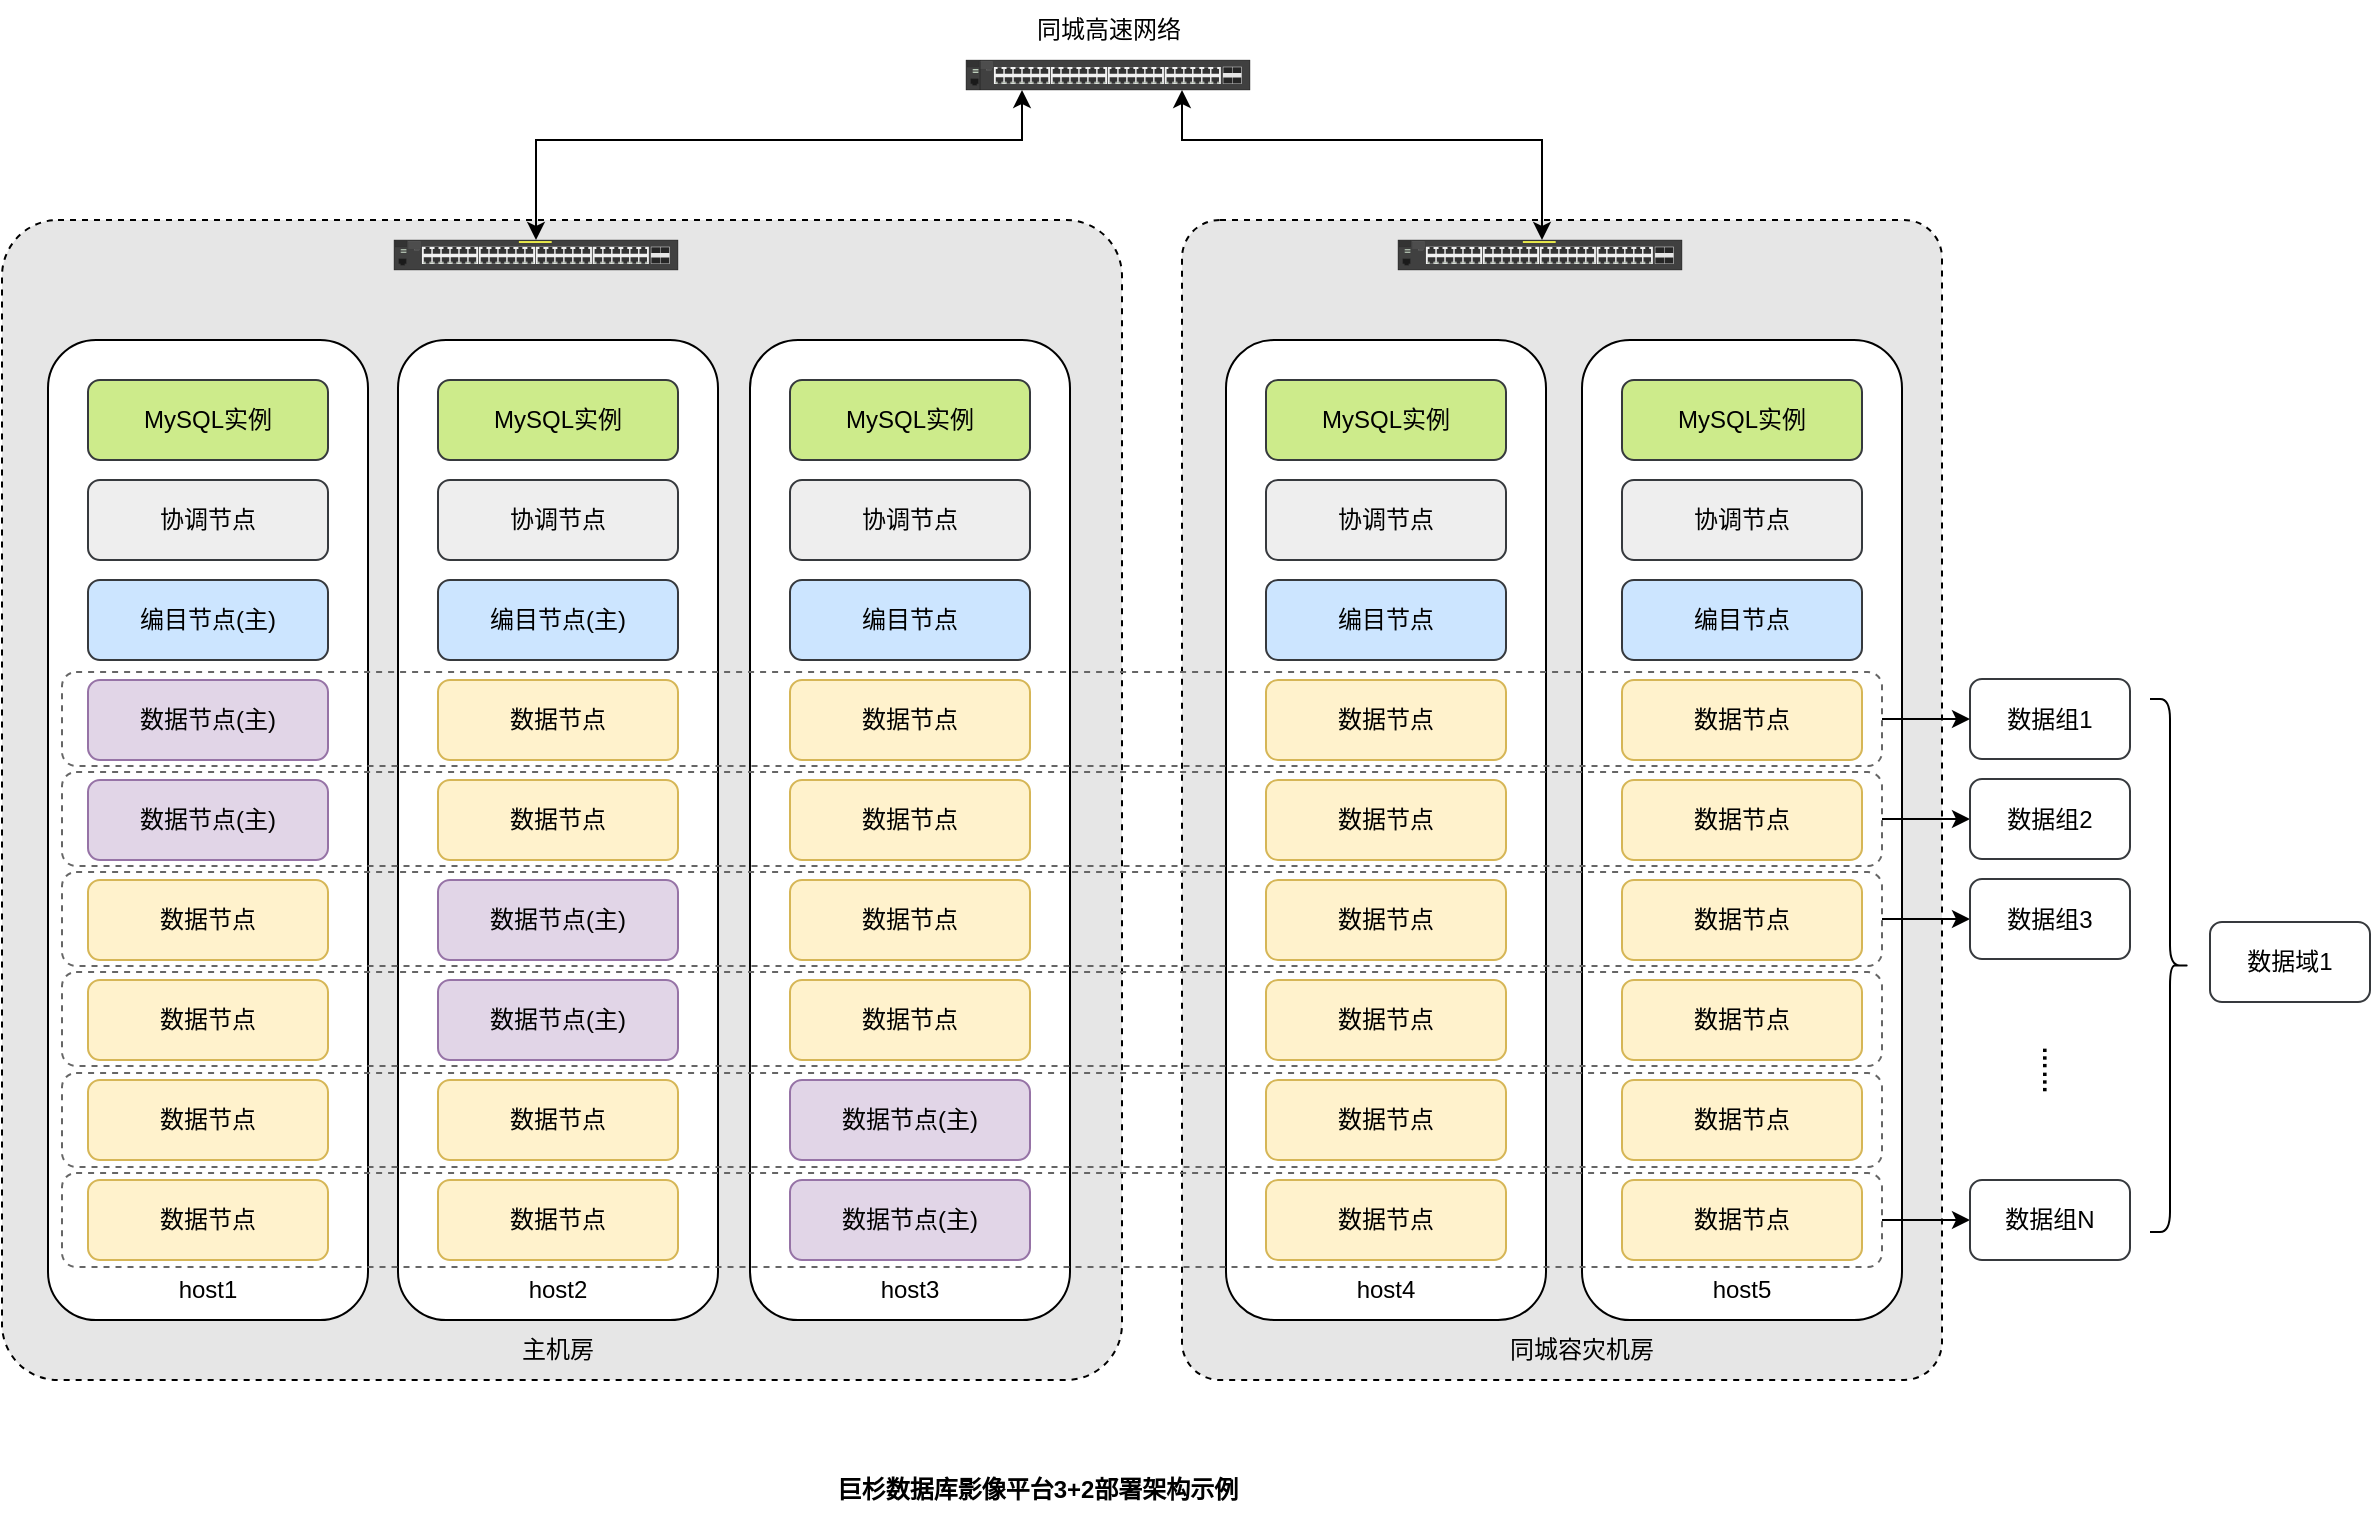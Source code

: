 <mxfile version="23.1.5" type="github">
  <diagram name="第 1 页" id="vdELNtridnz9O_xuzZ4U">
    <mxGraphModel dx="2261" dy="878" grid="1" gridSize="10" guides="1" tooltips="1" connect="1" arrows="1" fold="1" page="1" pageScale="1" pageWidth="827" pageHeight="1169" math="0" shadow="0">
      <root>
        <mxCell id="0" />
        <mxCell id="1" parent="0" />
        <mxCell id="qpLpTHVymYThpegGY-aI-2" value="" style="rounded=1;whiteSpace=wrap;html=1;arcSize=5;fillColor=#E6E6E6;dashed=1;strokeColor=#000000;strokeWidth=1;" vertex="1" parent="1">
          <mxGeometry x="510" y="140" width="380" height="580" as="geometry" />
        </mxCell>
        <mxCell id="qpLpTHVymYThpegGY-aI-63" value="" style="rounded=1;whiteSpace=wrap;html=1;" vertex="1" parent="1">
          <mxGeometry x="710" y="200" width="160" height="490" as="geometry" />
        </mxCell>
        <mxCell id="qpLpTHVymYThpegGY-aI-64" value="数据节点" style="rounded=1;whiteSpace=wrap;html=1;fillColor=#fff2cc;strokeColor=#d6b656;" vertex="1" parent="1">
          <mxGeometry x="730" y="370" width="120" height="40" as="geometry" />
        </mxCell>
        <mxCell id="qpLpTHVymYThpegGY-aI-65" value="数据节点" style="rounded=1;whiteSpace=wrap;html=1;fillColor=#fff2cc;strokeColor=#d6b656;" vertex="1" parent="1">
          <mxGeometry x="730" y="420" width="120" height="40" as="geometry" />
        </mxCell>
        <mxCell id="qpLpTHVymYThpegGY-aI-66" value="数据节点" style="rounded=1;whiteSpace=wrap;html=1;fillColor=#fff2cc;strokeColor=#d6b656;" vertex="1" parent="1">
          <mxGeometry x="730" y="470" width="120" height="40" as="geometry" />
        </mxCell>
        <mxCell id="qpLpTHVymYThpegGY-aI-67" value="数据节点" style="rounded=1;whiteSpace=wrap;html=1;fillColor=#fff2cc;strokeColor=#d6b656;" vertex="1" parent="1">
          <mxGeometry x="730" y="520" width="120" height="40" as="geometry" />
        </mxCell>
        <mxCell id="qpLpTHVymYThpegGY-aI-68" value="数据节点" style="rounded=1;whiteSpace=wrap;html=1;fillColor=#fff2cc;strokeColor=#d6b656;" vertex="1" parent="1">
          <mxGeometry x="730" y="570" width="120" height="40" as="geometry" />
        </mxCell>
        <mxCell id="qpLpTHVymYThpegGY-aI-69" value="数据节点" style="rounded=1;whiteSpace=wrap;html=1;fillColor=#fff2cc;strokeColor=#d6b656;" vertex="1" parent="1">
          <mxGeometry x="730" y="620" width="120" height="40" as="geometry" />
        </mxCell>
        <mxCell id="qpLpTHVymYThpegGY-aI-70" value="MySQL实例" style="rounded=1;whiteSpace=wrap;html=1;fillColor=#cdeb8b;strokeColor=#36393d;" vertex="1" parent="1">
          <mxGeometry x="730" y="220" width="120" height="40" as="geometry" />
        </mxCell>
        <mxCell id="qpLpTHVymYThpegGY-aI-71" value="编目节点" style="rounded=1;whiteSpace=wrap;html=1;fillColor=#cce5ff;strokeColor=#36393d;" vertex="1" parent="1">
          <mxGeometry x="730" y="320" width="120" height="40" as="geometry" />
        </mxCell>
        <mxCell id="qpLpTHVymYThpegGY-aI-72" value="协调节点" style="rounded=1;whiteSpace=wrap;html=1;fillColor=#eeeeee;strokeColor=#36393d;" vertex="1" parent="1">
          <mxGeometry x="730" y="270" width="120" height="40" as="geometry" />
        </mxCell>
        <mxCell id="qpLpTHVymYThpegGY-aI-73" value="host5" style="text;html=1;align=center;verticalAlign=middle;whiteSpace=wrap;rounded=1;" vertex="1" parent="1">
          <mxGeometry x="760" y="660" width="60" height="30" as="geometry" />
        </mxCell>
        <mxCell id="qpLpTHVymYThpegGY-aI-3" value="" style="rounded=1;whiteSpace=wrap;html=1;arcSize=5;fillColor=#E6E6E6;dashed=1;strokeColor=#000000;strokeWidth=1;" vertex="1" parent="1">
          <mxGeometry x="-80" y="140" width="560" height="580" as="geometry" />
        </mxCell>
        <mxCell id="qpLpTHVymYThpegGY-aI-75" value="" style="rounded=1;whiteSpace=wrap;html=1;" vertex="1" parent="1">
          <mxGeometry x="-57" y="200" width="160" height="490" as="geometry" />
        </mxCell>
        <mxCell id="qpLpTHVymYThpegGY-aI-4" value="" style="rounded=1;whiteSpace=wrap;html=1;" vertex="1" parent="1">
          <mxGeometry x="118" y="200" width="160" height="490" as="geometry" />
        </mxCell>
        <mxCell id="qpLpTHVymYThpegGY-aI-5" value="" style="rounded=1;whiteSpace=wrap;html=1;" vertex="1" parent="1">
          <mxGeometry x="294" y="200" width="160" height="490" as="geometry" />
        </mxCell>
        <mxCell id="qpLpTHVymYThpegGY-aI-6" value="" style="rounded=1;whiteSpace=wrap;html=1;" vertex="1" parent="1">
          <mxGeometry x="532" y="200" width="160" height="490" as="geometry" />
        </mxCell>
        <mxCell id="qpLpTHVymYThpegGY-aI-89" style="edgeStyle=orthogonalEdgeStyle;rounded=0;orthogonalLoop=1;jettySize=auto;html=1;entryX=0;entryY=0.5;entryDx=0;entryDy=0;" edge="1" parent="1" source="qpLpTHVymYThpegGY-aI-7" target="qpLpTHVymYThpegGY-aI-50">
          <mxGeometry relative="1" as="geometry" />
        </mxCell>
        <mxCell id="qpLpTHVymYThpegGY-aI-7" value="" style="rounded=1;whiteSpace=wrap;html=1;fillColor=none;dashed=1;gradientColor=#b3b3b3;strokeColor=#666666;" vertex="1" parent="1">
          <mxGeometry x="-50" y="616.5" width="910" height="47" as="geometry" />
        </mxCell>
        <mxCell id="qpLpTHVymYThpegGY-aI-8" value="" style="rounded=1;whiteSpace=wrap;html=1;fillColor=none;dashed=1;gradientColor=#b3b3b3;strokeColor=#666666;" vertex="1" parent="1">
          <mxGeometry x="-50" y="566.5" width="910" height="47" as="geometry" />
        </mxCell>
        <mxCell id="qpLpTHVymYThpegGY-aI-9" value="" style="rounded=1;whiteSpace=wrap;html=1;fillColor=none;dashed=1;gradientColor=#b3b3b3;strokeColor=#666666;" vertex="1" parent="1">
          <mxGeometry x="-50" y="516" width="910" height="47" as="geometry" />
        </mxCell>
        <mxCell id="qpLpTHVymYThpegGY-aI-88" style="edgeStyle=orthogonalEdgeStyle;rounded=0;orthogonalLoop=1;jettySize=auto;html=1;entryX=0;entryY=0.5;entryDx=0;entryDy=0;" edge="1" parent="1" source="qpLpTHVymYThpegGY-aI-10" target="qpLpTHVymYThpegGY-aI-49">
          <mxGeometry relative="1" as="geometry" />
        </mxCell>
        <mxCell id="qpLpTHVymYThpegGY-aI-10" value="" style="rounded=1;whiteSpace=wrap;html=1;fillColor=none;dashed=1;gradientColor=#b3b3b3;strokeColor=#666666;" vertex="1" parent="1">
          <mxGeometry x="-50" y="466" width="910" height="47" as="geometry" />
        </mxCell>
        <mxCell id="qpLpTHVymYThpegGY-aI-87" style="edgeStyle=orthogonalEdgeStyle;rounded=0;orthogonalLoop=1;jettySize=auto;html=1;" edge="1" parent="1" source="qpLpTHVymYThpegGY-aI-11" target="qpLpTHVymYThpegGY-aI-48">
          <mxGeometry relative="1" as="geometry" />
        </mxCell>
        <mxCell id="qpLpTHVymYThpegGY-aI-11" value="" style="rounded=1;whiteSpace=wrap;html=1;fillColor=none;dashed=1;gradientColor=#b3b3b3;strokeColor=#666666;" vertex="1" parent="1">
          <mxGeometry x="-50" y="416" width="910" height="47" as="geometry" />
        </mxCell>
        <mxCell id="qpLpTHVymYThpegGY-aI-12" value="" style="rounded=1;whiteSpace=wrap;html=1;fillColor=none;dashed=1;gradientColor=#b3b3b3;strokeColor=#666666;" vertex="1" parent="1">
          <mxGeometry x="-50" y="366" width="910" height="47" as="geometry" />
        </mxCell>
        <mxCell id="qpLpTHVymYThpegGY-aI-13" value="数据节点" style="rounded=1;whiteSpace=wrap;html=1;fillColor=#fff2cc;strokeColor=#d6b656;" vertex="1" parent="1">
          <mxGeometry x="138" y="370" width="120" height="40" as="geometry" />
        </mxCell>
        <mxCell id="qpLpTHVymYThpegGY-aI-14" value="数据节点" style="rounded=1;whiteSpace=wrap;html=1;fillColor=#fff2cc;strokeColor=#d6b656;" vertex="1" parent="1">
          <mxGeometry x="138" y="420" width="120" height="40" as="geometry" />
        </mxCell>
        <mxCell id="qpLpTHVymYThpegGY-aI-15" value="数据节点(主)" style="rounded=1;whiteSpace=wrap;html=1;fillColor=#e1d5e7;strokeColor=#9673a6;" vertex="1" parent="1">
          <mxGeometry x="138" y="470" width="120" height="40" as="geometry" />
        </mxCell>
        <mxCell id="qpLpTHVymYThpegGY-aI-16" value="数据节点(主)" style="rounded=1;whiteSpace=wrap;html=1;fillColor=#e1d5e7;strokeColor=#9673a6;" vertex="1" parent="1">
          <mxGeometry x="138" y="520" width="120" height="40" as="geometry" />
        </mxCell>
        <mxCell id="qpLpTHVymYThpegGY-aI-17" value="数据节点" style="rounded=1;whiteSpace=wrap;html=1;fillColor=#fff2cc;strokeColor=#d6b656;" vertex="1" parent="1">
          <mxGeometry x="138" y="570" width="120" height="40" as="geometry" />
        </mxCell>
        <mxCell id="qpLpTHVymYThpegGY-aI-18" value="数据节点" style="rounded=1;whiteSpace=wrap;html=1;fillColor=#fff2cc;strokeColor=#d6b656;" vertex="1" parent="1">
          <mxGeometry x="138" y="620" width="120" height="40" as="geometry" />
        </mxCell>
        <mxCell id="qpLpTHVymYThpegGY-aI-19" value="MySQL实例" style="rounded=1;whiteSpace=wrap;html=1;fillColor=#cdeb8b;strokeColor=#36393d;" vertex="1" parent="1">
          <mxGeometry x="138" y="220" width="120" height="40" as="geometry" />
        </mxCell>
        <mxCell id="qpLpTHVymYThpegGY-aI-20" value="编目节点(主)" style="rounded=1;whiteSpace=wrap;html=1;fillColor=#cce5ff;strokeColor=#36393d;" vertex="1" parent="1">
          <mxGeometry x="138" y="320" width="120" height="40" as="geometry" />
        </mxCell>
        <mxCell id="qpLpTHVymYThpegGY-aI-21" value="协调节点" style="rounded=1;whiteSpace=wrap;html=1;fillColor=#eeeeee;strokeColor=#36393d;" vertex="1" parent="1">
          <mxGeometry x="138" y="270" width="120" height="40" as="geometry" />
        </mxCell>
        <mxCell id="qpLpTHVymYThpegGY-aI-22" value="host2" style="text;html=1;align=center;verticalAlign=middle;whiteSpace=wrap;rounded=1;" vertex="1" parent="1">
          <mxGeometry x="168" y="660" width="60" height="30" as="geometry" />
        </mxCell>
        <mxCell id="qpLpTHVymYThpegGY-aI-23" value="数据节点" style="rounded=1;whiteSpace=wrap;html=1;fillColor=#fff2cc;strokeColor=#d6b656;" vertex="1" parent="1">
          <mxGeometry x="314" y="370" width="120" height="40" as="geometry" />
        </mxCell>
        <mxCell id="qpLpTHVymYThpegGY-aI-24" value="数据节点" style="rounded=1;whiteSpace=wrap;html=1;fillColor=#fff2cc;strokeColor=#d6b656;" vertex="1" parent="1">
          <mxGeometry x="314" y="420" width="120" height="40" as="geometry" />
        </mxCell>
        <mxCell id="qpLpTHVymYThpegGY-aI-25" value="数据节点" style="rounded=1;whiteSpace=wrap;html=1;fillColor=#fff2cc;strokeColor=#d6b656;" vertex="1" parent="1">
          <mxGeometry x="314" y="470" width="120" height="40" as="geometry" />
        </mxCell>
        <mxCell id="qpLpTHVymYThpegGY-aI-26" value="数据节点" style="rounded=1;whiteSpace=wrap;html=1;fillColor=#fff2cc;strokeColor=#d6b656;" vertex="1" parent="1">
          <mxGeometry x="314" y="520" width="120" height="40" as="geometry" />
        </mxCell>
        <mxCell id="qpLpTHVymYThpegGY-aI-27" value="数据节点(主)" style="rounded=1;whiteSpace=wrap;html=1;fillColor=#e1d5e7;strokeColor=#9673a6;" vertex="1" parent="1">
          <mxGeometry x="314" y="570" width="120" height="40" as="geometry" />
        </mxCell>
        <mxCell id="qpLpTHVymYThpegGY-aI-28" value="数据节点(主)" style="rounded=1;whiteSpace=wrap;html=1;fillColor=#e1d5e7;strokeColor=#9673a6;" vertex="1" parent="1">
          <mxGeometry x="314" y="620" width="120" height="40" as="geometry" />
        </mxCell>
        <mxCell id="qpLpTHVymYThpegGY-aI-29" value="MySQL实例" style="rounded=1;whiteSpace=wrap;html=1;fillColor=#cdeb8b;strokeColor=#36393d;" vertex="1" parent="1">
          <mxGeometry x="314" y="220" width="120" height="40" as="geometry" />
        </mxCell>
        <mxCell id="qpLpTHVymYThpegGY-aI-30" value="编目节点" style="rounded=1;whiteSpace=wrap;html=1;fillColor=#cce5ff;strokeColor=#36393d;" vertex="1" parent="1">
          <mxGeometry x="314" y="320" width="120" height="40" as="geometry" />
        </mxCell>
        <mxCell id="qpLpTHVymYThpegGY-aI-31" value="协调节点" style="rounded=1;whiteSpace=wrap;html=1;fillColor=#eeeeee;strokeColor=#36393d;" vertex="1" parent="1">
          <mxGeometry x="314" y="270" width="120" height="40" as="geometry" />
        </mxCell>
        <mxCell id="qpLpTHVymYThpegGY-aI-32" value="host3" style="text;html=1;align=center;verticalAlign=middle;whiteSpace=wrap;rounded=1;" vertex="1" parent="1">
          <mxGeometry x="344" y="660" width="60" height="30" as="geometry" />
        </mxCell>
        <mxCell id="qpLpTHVymYThpegGY-aI-33" value="数据节点" style="rounded=1;whiteSpace=wrap;html=1;fillColor=#fff2cc;strokeColor=#d6b656;" vertex="1" parent="1">
          <mxGeometry x="552" y="370" width="120" height="40" as="geometry" />
        </mxCell>
        <mxCell id="qpLpTHVymYThpegGY-aI-34" value="数据节点" style="rounded=1;whiteSpace=wrap;html=1;fillColor=#fff2cc;strokeColor=#d6b656;" vertex="1" parent="1">
          <mxGeometry x="552" y="420" width="120" height="40" as="geometry" />
        </mxCell>
        <mxCell id="qpLpTHVymYThpegGY-aI-35" value="数据节点" style="rounded=1;whiteSpace=wrap;html=1;fillColor=#fff2cc;strokeColor=#d6b656;" vertex="1" parent="1">
          <mxGeometry x="552" y="470" width="120" height="40" as="geometry" />
        </mxCell>
        <mxCell id="qpLpTHVymYThpegGY-aI-36" value="数据节点" style="rounded=1;whiteSpace=wrap;html=1;fillColor=#fff2cc;strokeColor=#d6b656;" vertex="1" parent="1">
          <mxGeometry x="552" y="520" width="120" height="40" as="geometry" />
        </mxCell>
        <mxCell id="qpLpTHVymYThpegGY-aI-37" value="数据节点" style="rounded=1;whiteSpace=wrap;html=1;fillColor=#fff2cc;strokeColor=#d6b656;" vertex="1" parent="1">
          <mxGeometry x="552" y="570" width="120" height="40" as="geometry" />
        </mxCell>
        <mxCell id="qpLpTHVymYThpegGY-aI-38" value="数据节点" style="rounded=1;whiteSpace=wrap;html=1;fillColor=#fff2cc;strokeColor=#d6b656;" vertex="1" parent="1">
          <mxGeometry x="552" y="620" width="120" height="40" as="geometry" />
        </mxCell>
        <mxCell id="qpLpTHVymYThpegGY-aI-39" value="MySQL实例" style="rounded=1;whiteSpace=wrap;html=1;fillColor=#cdeb8b;strokeColor=#36393d;" vertex="1" parent="1">
          <mxGeometry x="552" y="220" width="120" height="40" as="geometry" />
        </mxCell>
        <mxCell id="qpLpTHVymYThpegGY-aI-40" value="编目节点" style="rounded=1;whiteSpace=wrap;html=1;fillColor=#cce5ff;strokeColor=#36393d;" vertex="1" parent="1">
          <mxGeometry x="552" y="320" width="120" height="40" as="geometry" />
        </mxCell>
        <mxCell id="qpLpTHVymYThpegGY-aI-41" value="协调节点" style="rounded=1;whiteSpace=wrap;html=1;fillColor=#eeeeee;strokeColor=#36393d;" vertex="1" parent="1">
          <mxGeometry x="552" y="270" width="120" height="40" as="geometry" />
        </mxCell>
        <mxCell id="qpLpTHVymYThpegGY-aI-42" value="host4" style="text;html=1;align=center;verticalAlign=middle;whiteSpace=wrap;rounded=1;" vertex="1" parent="1">
          <mxGeometry x="582" y="660" width="60" height="30" as="geometry" />
        </mxCell>
        <mxCell id="qpLpTHVymYThpegGY-aI-46" value="数据组1" style="rounded=1;whiteSpace=wrap;html=1;fillColor=none;strokeColor=#36393d;" vertex="1" parent="1">
          <mxGeometry x="904" y="369.5" width="80" height="40" as="geometry" />
        </mxCell>
        <mxCell id="qpLpTHVymYThpegGY-aI-47" value="" style="endArrow=classic;html=1;rounded=1;exitX=1;exitY=0.5;exitDx=0;exitDy=0;entryX=0;entryY=0.5;entryDx=0;entryDy=0;" edge="1" parent="1" target="qpLpTHVymYThpegGY-aI-46" source="qpLpTHVymYThpegGY-aI-12">
          <mxGeometry width="50" height="50" relative="1" as="geometry">
            <mxPoint x="690" y="389.5" as="sourcePoint" />
            <mxPoint x="510" y="450" as="targetPoint" />
          </mxGeometry>
        </mxCell>
        <mxCell id="qpLpTHVymYThpegGY-aI-48" value="数据组2" style="rounded=1;whiteSpace=wrap;html=1;fillColor=none;strokeColor=#36393d;" vertex="1" parent="1">
          <mxGeometry x="904" y="419.5" width="80" height="40" as="geometry" />
        </mxCell>
        <mxCell id="qpLpTHVymYThpegGY-aI-49" value="数据组3" style="rounded=1;whiteSpace=wrap;html=1;fillColor=none;strokeColor=#36393d;" vertex="1" parent="1">
          <mxGeometry x="904" y="469.5" width="80" height="40" as="geometry" />
        </mxCell>
        <mxCell id="qpLpTHVymYThpegGY-aI-50" value="数据组N" style="rounded=1;whiteSpace=wrap;html=1;fillColor=none;strokeColor=#36393d;" vertex="1" parent="1">
          <mxGeometry x="904" y="620" width="80" height="40" as="geometry" />
        </mxCell>
        <mxCell id="qpLpTHVymYThpegGY-aI-51" value="……" style="text;html=1;align=center;verticalAlign=middle;whiteSpace=wrap;rounded=1;direction=east;textDirection=vertical-lr;fontStyle=1;" vertex="1" parent="1">
          <mxGeometry x="914" y="550" width="60" height="30" as="geometry" />
        </mxCell>
        <mxCell id="qpLpTHVymYThpegGY-aI-52" value="" style="shape=curlyBracket;whiteSpace=wrap;html=1;rounded=1;flipH=1;labelPosition=right;verticalLabelPosition=middle;align=left;verticalAlign=middle;" vertex="1" parent="1">
          <mxGeometry x="994" y="379.5" width="20" height="266.5" as="geometry" />
        </mxCell>
        <mxCell id="qpLpTHVymYThpegGY-aI-53" value="数据域1" style="rounded=1;whiteSpace=wrap;html=1;fillColor=none;strokeColor=#36393d;" vertex="1" parent="1">
          <mxGeometry x="1024" y="491" width="80" height="40" as="geometry" />
        </mxCell>
        <mxCell id="qpLpTHVymYThpegGY-aI-54" value="巨杉数据库影像平台3+2部署架构示例" style="text;html=1;align=center;verticalAlign=middle;whiteSpace=wrap;rounded=1;fontStyle=1;" vertex="1" parent="1">
          <mxGeometry x="305" y="760" width="266" height="30" as="geometry" />
        </mxCell>
        <mxCell id="qpLpTHVymYThpegGY-aI-55" value="主机房" style="text;html=1;align=center;verticalAlign=middle;whiteSpace=wrap;rounded=1;" vertex="1" parent="1">
          <mxGeometry x="168" y="690" width="60" height="30" as="geometry" />
        </mxCell>
        <mxCell id="qpLpTHVymYThpegGY-aI-56" value="同城容灾机房" style="text;html=1;align=center;verticalAlign=middle;whiteSpace=wrap;rounded=1;" vertex="1" parent="1">
          <mxGeometry x="655" y="690" width="110" height="30" as="geometry" />
        </mxCell>
        <mxCell id="qpLpTHVymYThpegGY-aI-57" style="edgeStyle=orthogonalEdgeStyle;rounded=0;orthogonalLoop=1;jettySize=auto;html=1;startArrow=classic;startFill=1;" edge="1" parent="1" source="qpLpTHVymYThpegGY-aI-59" target="qpLpTHVymYThpegGY-aI-61">
          <mxGeometry relative="1" as="geometry">
            <Array as="points">
              <mxPoint x="430" y="100" />
              <mxPoint x="187" y="100" />
            </Array>
          </mxGeometry>
        </mxCell>
        <mxCell id="qpLpTHVymYThpegGY-aI-58" style="edgeStyle=orthogonalEdgeStyle;rounded=0;orthogonalLoop=1;jettySize=auto;html=1;startArrow=classic;startFill=1;" edge="1" parent="1" source="qpLpTHVymYThpegGY-aI-59" target="qpLpTHVymYThpegGY-aI-60">
          <mxGeometry relative="1" as="geometry">
            <Array as="points">
              <mxPoint x="510" y="100" />
              <mxPoint x="690" y="100" />
            </Array>
          </mxGeometry>
        </mxCell>
        <mxCell id="qpLpTHVymYThpegGY-aI-59" value="" style="html=1;verticalLabelPosition=bottom;verticalAlign=top;outlineConnect=0;shadow=0;dashed=0;shape=mxgraph.rack.hpe_aruba.switches.j9775a_2530_48g_switch;" vertex="1" parent="1">
          <mxGeometry x="402" y="60" width="142" height="15" as="geometry" />
        </mxCell>
        <mxCell id="qpLpTHVymYThpegGY-aI-60" value="" style="html=1;verticalLabelPosition=bottom;verticalAlign=top;outlineConnect=0;shadow=0;dashed=0;shape=mxgraph.rack.hpe_aruba.switches.j9772a_2530_48g_poeplus_switch;" vertex="1" parent="1">
          <mxGeometry x="618" y="150" width="142" height="15" as="geometry" />
        </mxCell>
        <mxCell id="qpLpTHVymYThpegGY-aI-61" value="" style="html=1;verticalLabelPosition=bottom;verticalAlign=top;outlineConnect=0;shadow=0;dashed=0;shape=mxgraph.rack.hpe_aruba.switches.j9772a_2530_48g_poeplus_switch;" vertex="1" parent="1">
          <mxGeometry x="116" y="150" width="142" height="15" as="geometry" />
        </mxCell>
        <mxCell id="qpLpTHVymYThpegGY-aI-62" value="同城高速网络" style="text;html=1;align=center;verticalAlign=middle;whiteSpace=wrap;rounded=1;" vertex="1" parent="1">
          <mxGeometry x="419.5" y="30" width="107" height="30" as="geometry" />
        </mxCell>
        <mxCell id="qpLpTHVymYThpegGY-aI-76" value="数据节点(主)" style="rounded=1;whiteSpace=wrap;html=1;fillColor=#e1d5e7;strokeColor=#9673a6;" vertex="1" parent="1">
          <mxGeometry x="-37" y="370" width="120" height="40" as="geometry" />
        </mxCell>
        <mxCell id="qpLpTHVymYThpegGY-aI-77" value="数据节点(主)" style="rounded=1;whiteSpace=wrap;html=1;fillColor=#e1d5e7;strokeColor=#9673a6;" vertex="1" parent="1">
          <mxGeometry x="-37" y="420" width="120" height="40" as="geometry" />
        </mxCell>
        <mxCell id="qpLpTHVymYThpegGY-aI-78" value="数据节点" style="rounded=1;whiteSpace=wrap;html=1;fillColor=#fff2cc;strokeColor=#d6b656;" vertex="1" parent="1">
          <mxGeometry x="-37" y="470" width="120" height="40" as="geometry" />
        </mxCell>
        <mxCell id="qpLpTHVymYThpegGY-aI-79" value="数据节点" style="rounded=1;whiteSpace=wrap;html=1;fillColor=#fff2cc;strokeColor=#d6b656;" vertex="1" parent="1">
          <mxGeometry x="-37" y="520" width="120" height="40" as="geometry" />
        </mxCell>
        <mxCell id="qpLpTHVymYThpegGY-aI-80" value="数据节点" style="rounded=1;whiteSpace=wrap;html=1;fillColor=#fff2cc;strokeColor=#d6b656;" vertex="1" parent="1">
          <mxGeometry x="-37" y="570" width="120" height="40" as="geometry" />
        </mxCell>
        <mxCell id="qpLpTHVymYThpegGY-aI-81" value="数据节点" style="rounded=1;whiteSpace=wrap;html=1;fillColor=#fff2cc;strokeColor=#d6b656;" vertex="1" parent="1">
          <mxGeometry x="-37" y="620" width="120" height="40" as="geometry" />
        </mxCell>
        <mxCell id="qpLpTHVymYThpegGY-aI-82" value="MySQL实例" style="rounded=1;whiteSpace=wrap;html=1;fillColor=#cdeb8b;strokeColor=#36393d;" vertex="1" parent="1">
          <mxGeometry x="-37" y="220" width="120" height="40" as="geometry" />
        </mxCell>
        <mxCell id="qpLpTHVymYThpegGY-aI-83" value="编目节点(主)" style="rounded=1;whiteSpace=wrap;html=1;fillColor=#cce5ff;strokeColor=#36393d;" vertex="1" parent="1">
          <mxGeometry x="-37" y="320" width="120" height="40" as="geometry" />
        </mxCell>
        <mxCell id="qpLpTHVymYThpegGY-aI-84" value="协调节点" style="rounded=1;whiteSpace=wrap;html=1;fillColor=#eeeeee;strokeColor=#36393d;" vertex="1" parent="1">
          <mxGeometry x="-37" y="270" width="120" height="40" as="geometry" />
        </mxCell>
        <mxCell id="qpLpTHVymYThpegGY-aI-85" value="host1" style="text;html=1;align=center;verticalAlign=middle;whiteSpace=wrap;rounded=1;" vertex="1" parent="1">
          <mxGeometry x="-7" y="660" width="60" height="30" as="geometry" />
        </mxCell>
      </root>
    </mxGraphModel>
  </diagram>
</mxfile>
